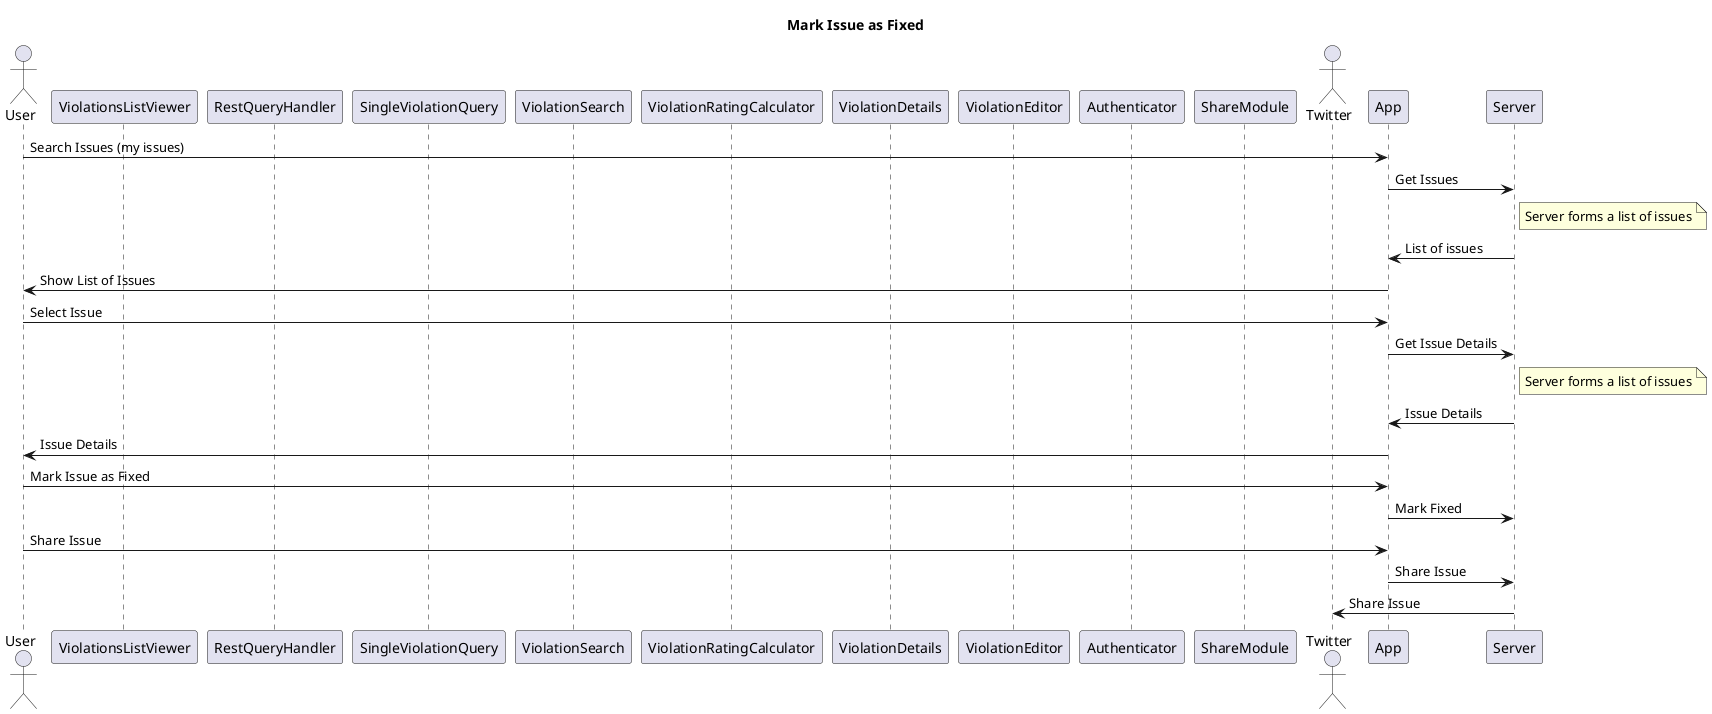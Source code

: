 @startuml

title Mark Issue as Fixed

actor User
participant ViolationsListViewer
participant RestQueryHandler
participant SingleViolationQuery
participant ViolationSearch
participant ViolationRatingCalculator
participant ViolationDetails
participant ViolationEditor
participant Authenticator
participant ShareModule
actor Twitter

User->App: Search Issues (my issues)
App->Server: Get Issues
note right of Server: Server forms a list of issues
Server->App: List of issues
App->User: Show List of Issues
User->App: Select Issue
App->Server: Get Issue Details
note right of Server: Server forms a list of issues
Server->App: Issue Details
App->User: Issue Details
User->App: Mark Issue as Fixed
App->Server: Mark Fixed
User->App: Share Issue
App->Server: Share Issue
Server->Twitter: Share Issue

@enduml
